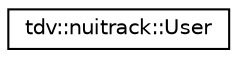 digraph "Graphical Class Hierarchy"
{
  edge [fontname="Helvetica",fontsize="10",labelfontname="Helvetica",labelfontsize="10"];
  node [fontname="Helvetica",fontsize="10",shape=record];
  rankdir="LR";
  Node1 [label="tdv::nuitrack::User",height=0.2,width=0.4,color="black", fillcolor="white", style="filled",URL="$structtdv_1_1nuitrack_1_1User.html",tooltip="Stores information about a detected user. "];
}
